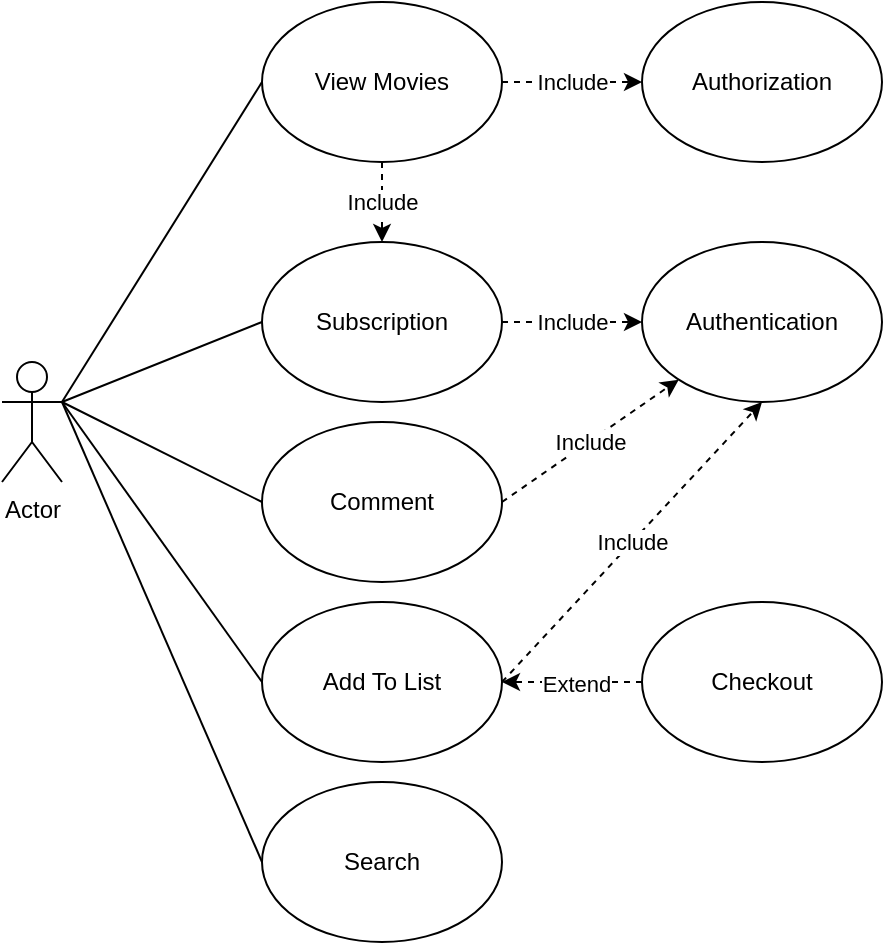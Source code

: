<mxfile version="22.0.1" type="github">
  <diagram name="Page-1" id="9ZfWKm38IkFVMgGjehM1">
    <mxGraphModel dx="880" dy="446" grid="1" gridSize="10" guides="1" tooltips="1" connect="1" arrows="1" fold="1" page="1" pageScale="1" pageWidth="850" pageHeight="1100" math="0" shadow="0">
      <root>
        <mxCell id="0" />
        <mxCell id="1" parent="0" />
        <mxCell id="URiqEozGuAV-B9sY6vPN-1" value="Actor" style="shape=umlActor;verticalLabelPosition=bottom;verticalAlign=top;html=1;outlineConnect=0;" vertex="1" parent="1">
          <mxGeometry x="70" y="190" width="30" height="60" as="geometry" />
        </mxCell>
        <mxCell id="URiqEozGuAV-B9sY6vPN-2" value="View Movies" style="ellipse;whiteSpace=wrap;html=1;" vertex="1" parent="1">
          <mxGeometry x="200" y="10" width="120" height="80" as="geometry" />
        </mxCell>
        <mxCell id="URiqEozGuAV-B9sY6vPN-4" value="Subscription" style="ellipse;whiteSpace=wrap;html=1;" vertex="1" parent="1">
          <mxGeometry x="200" y="130" width="120" height="80" as="geometry" />
        </mxCell>
        <mxCell id="URiqEozGuAV-B9sY6vPN-6" value="Add To List" style="ellipse;whiteSpace=wrap;html=1;" vertex="1" parent="1">
          <mxGeometry x="200" y="310" width="120" height="80" as="geometry" />
        </mxCell>
        <mxCell id="URiqEozGuAV-B9sY6vPN-7" value="Comment" style="ellipse;whiteSpace=wrap;html=1;" vertex="1" parent="1">
          <mxGeometry x="200" y="220" width="120" height="80" as="geometry" />
        </mxCell>
        <mxCell id="URiqEozGuAV-B9sY6vPN-8" value="" style="endArrow=classic;html=1;rounded=0;exitX=0.5;exitY=1;exitDx=0;exitDy=0;dashed=1;" edge="1" parent="1" source="URiqEozGuAV-B9sY6vPN-2" target="URiqEozGuAV-B9sY6vPN-4">
          <mxGeometry relative="1" as="geometry">
            <mxPoint x="370" y="230" as="sourcePoint" />
            <mxPoint x="470" y="230" as="targetPoint" />
          </mxGeometry>
        </mxCell>
        <mxCell id="URiqEozGuAV-B9sY6vPN-9" value="Include" style="edgeLabel;resizable=0;html=1;align=center;verticalAlign=middle;" connectable="0" vertex="1" parent="URiqEozGuAV-B9sY6vPN-8">
          <mxGeometry relative="1" as="geometry" />
        </mxCell>
        <mxCell id="URiqEozGuAV-B9sY6vPN-10" value="Authentication" style="ellipse;whiteSpace=wrap;html=1;" vertex="1" parent="1">
          <mxGeometry x="390" y="130" width="120" height="80" as="geometry" />
        </mxCell>
        <mxCell id="URiqEozGuAV-B9sY6vPN-11" value="" style="endArrow=classic;html=1;rounded=0;exitX=1;exitY=0.5;exitDx=0;exitDy=0;dashed=1;" edge="1" parent="1" source="URiqEozGuAV-B9sY6vPN-4" target="URiqEozGuAV-B9sY6vPN-10">
          <mxGeometry relative="1" as="geometry">
            <mxPoint x="370" y="230" as="sourcePoint" />
            <mxPoint x="470" y="230" as="targetPoint" />
          </mxGeometry>
        </mxCell>
        <mxCell id="URiqEozGuAV-B9sY6vPN-12" value="Include" style="edgeLabel;resizable=0;html=1;align=center;verticalAlign=middle;" connectable="0" vertex="1" parent="URiqEozGuAV-B9sY6vPN-11">
          <mxGeometry relative="1" as="geometry" />
        </mxCell>
        <mxCell id="URiqEozGuAV-B9sY6vPN-16" value="" style="endArrow=classic;html=1;rounded=0;exitX=1;exitY=0.5;exitDx=0;exitDy=0;dashed=1;" edge="1" parent="1" source="URiqEozGuAV-B9sY6vPN-7" target="URiqEozGuAV-B9sY6vPN-10">
          <mxGeometry relative="1" as="geometry">
            <mxPoint x="340" y="240" as="sourcePoint" />
            <mxPoint x="460" y="270" as="targetPoint" />
          </mxGeometry>
        </mxCell>
        <mxCell id="URiqEozGuAV-B9sY6vPN-17" value="Include" style="edgeLabel;resizable=0;html=1;align=center;verticalAlign=middle;" connectable="0" vertex="1" parent="URiqEozGuAV-B9sY6vPN-16">
          <mxGeometry relative="1" as="geometry" />
        </mxCell>
        <mxCell id="URiqEozGuAV-B9sY6vPN-18" value="" style="endArrow=classic;html=1;rounded=0;exitX=1;exitY=0.5;exitDx=0;exitDy=0;entryX=0.5;entryY=1;entryDx=0;entryDy=0;dashed=1;" edge="1" parent="1" source="URiqEozGuAV-B9sY6vPN-6" target="URiqEozGuAV-B9sY6vPN-10">
          <mxGeometry relative="1" as="geometry">
            <mxPoint x="381" y="311.19" as="sourcePoint" />
            <mxPoint x="469" y="250.19" as="targetPoint" />
          </mxGeometry>
        </mxCell>
        <mxCell id="URiqEozGuAV-B9sY6vPN-19" value="Include" style="edgeLabel;resizable=0;html=1;align=center;verticalAlign=middle;" connectable="0" vertex="1" parent="URiqEozGuAV-B9sY6vPN-18">
          <mxGeometry relative="1" as="geometry" />
        </mxCell>
        <mxCell id="URiqEozGuAV-B9sY6vPN-20" value="" style="endArrow=none;html=1;rounded=0;exitX=1;exitY=0.333;exitDx=0;exitDy=0;exitPerimeter=0;entryX=0;entryY=0.5;entryDx=0;entryDy=0;" edge="1" parent="1" source="URiqEozGuAV-B9sY6vPN-1" target="URiqEozGuAV-B9sY6vPN-2">
          <mxGeometry width="50" height="50" relative="1" as="geometry">
            <mxPoint x="110" y="250" as="sourcePoint" />
            <mxPoint x="210" y="102" as="targetPoint" />
          </mxGeometry>
        </mxCell>
        <mxCell id="URiqEozGuAV-B9sY6vPN-21" value="" style="endArrow=none;html=1;rounded=0;entryX=0;entryY=0.5;entryDx=0;entryDy=0;" edge="1" parent="1" target="URiqEozGuAV-B9sY6vPN-4">
          <mxGeometry width="50" height="50" relative="1" as="geometry">
            <mxPoint x="100" y="210" as="sourcePoint" />
            <mxPoint x="210" y="80" as="targetPoint" />
          </mxGeometry>
        </mxCell>
        <mxCell id="URiqEozGuAV-B9sY6vPN-22" value="" style="endArrow=none;html=1;rounded=0;exitX=1;exitY=0.333;exitDx=0;exitDy=0;exitPerimeter=0;entryX=0;entryY=0.5;entryDx=0;entryDy=0;" edge="1" parent="1" source="URiqEozGuAV-B9sY6vPN-1" target="URiqEozGuAV-B9sY6vPN-6">
          <mxGeometry width="50" height="50" relative="1" as="geometry">
            <mxPoint x="110" y="230" as="sourcePoint" />
            <mxPoint x="170" y="250" as="targetPoint" />
          </mxGeometry>
        </mxCell>
        <mxCell id="URiqEozGuAV-B9sY6vPN-23" value="" style="endArrow=none;html=1;rounded=0;entryX=0;entryY=0.5;entryDx=0;entryDy=0;" edge="1" parent="1" target="URiqEozGuAV-B9sY6vPN-7">
          <mxGeometry width="50" height="50" relative="1" as="geometry">
            <mxPoint x="100" y="210" as="sourcePoint" />
            <mxPoint x="190" y="280" as="targetPoint" />
          </mxGeometry>
        </mxCell>
        <mxCell id="URiqEozGuAV-B9sY6vPN-24" value="Search" style="ellipse;whiteSpace=wrap;html=1;" vertex="1" parent="1">
          <mxGeometry x="200" y="400" width="120" height="80" as="geometry" />
        </mxCell>
        <mxCell id="URiqEozGuAV-B9sY6vPN-25" value="" style="endArrow=none;html=1;rounded=0;entryX=0;entryY=0.5;entryDx=0;entryDy=0;" edge="1" parent="1" target="URiqEozGuAV-B9sY6vPN-24">
          <mxGeometry width="50" height="50" relative="1" as="geometry">
            <mxPoint x="100" y="210" as="sourcePoint" />
            <mxPoint x="190" y="370" as="targetPoint" />
          </mxGeometry>
        </mxCell>
        <mxCell id="URiqEozGuAV-B9sY6vPN-26" value="Checkout" style="ellipse;whiteSpace=wrap;html=1;" vertex="1" parent="1">
          <mxGeometry x="390" y="310" width="120" height="80" as="geometry" />
        </mxCell>
        <mxCell id="URiqEozGuAV-B9sY6vPN-27" value="" style="endArrow=classic;html=1;rounded=0;exitX=0;exitY=0.5;exitDx=0;exitDy=0;entryX=1;entryY=0.5;entryDx=0;entryDy=0;dashed=1;" edge="1" parent="1" source="URiqEozGuAV-B9sY6vPN-26" target="URiqEozGuAV-B9sY6vPN-6">
          <mxGeometry relative="1" as="geometry">
            <mxPoint x="480" y="259.5" as="sourcePoint" />
            <mxPoint x="550" y="259.5" as="targetPoint" />
          </mxGeometry>
        </mxCell>
        <mxCell id="URiqEozGuAV-B9sY6vPN-30" value="Extend" style="edgeLabel;html=1;align=center;verticalAlign=middle;resizable=0;points=[];" vertex="1" connectable="0" parent="URiqEozGuAV-B9sY6vPN-27">
          <mxGeometry x="-0.057" relative="1" as="geometry">
            <mxPoint y="1" as="offset" />
          </mxGeometry>
        </mxCell>
        <mxCell id="URiqEozGuAV-B9sY6vPN-31" value="Authorization" style="ellipse;whiteSpace=wrap;html=1;" vertex="1" parent="1">
          <mxGeometry x="390" y="10" width="120" height="80" as="geometry" />
        </mxCell>
        <mxCell id="URiqEozGuAV-B9sY6vPN-32" value="" style="endArrow=classic;html=1;rounded=0;exitX=1;exitY=0.5;exitDx=0;exitDy=0;entryX=0;entryY=0.5;entryDx=0;entryDy=0;dashed=1;" edge="1" parent="1" source="URiqEozGuAV-B9sY6vPN-2" target="URiqEozGuAV-B9sY6vPN-31">
          <mxGeometry relative="1" as="geometry">
            <mxPoint x="370" y="230" as="sourcePoint" />
            <mxPoint x="470" y="230" as="targetPoint" />
          </mxGeometry>
        </mxCell>
        <mxCell id="URiqEozGuAV-B9sY6vPN-33" value="Include" style="edgeLabel;resizable=0;html=1;align=center;verticalAlign=middle;" connectable="0" vertex="1" parent="URiqEozGuAV-B9sY6vPN-32">
          <mxGeometry relative="1" as="geometry" />
        </mxCell>
      </root>
    </mxGraphModel>
  </diagram>
</mxfile>
